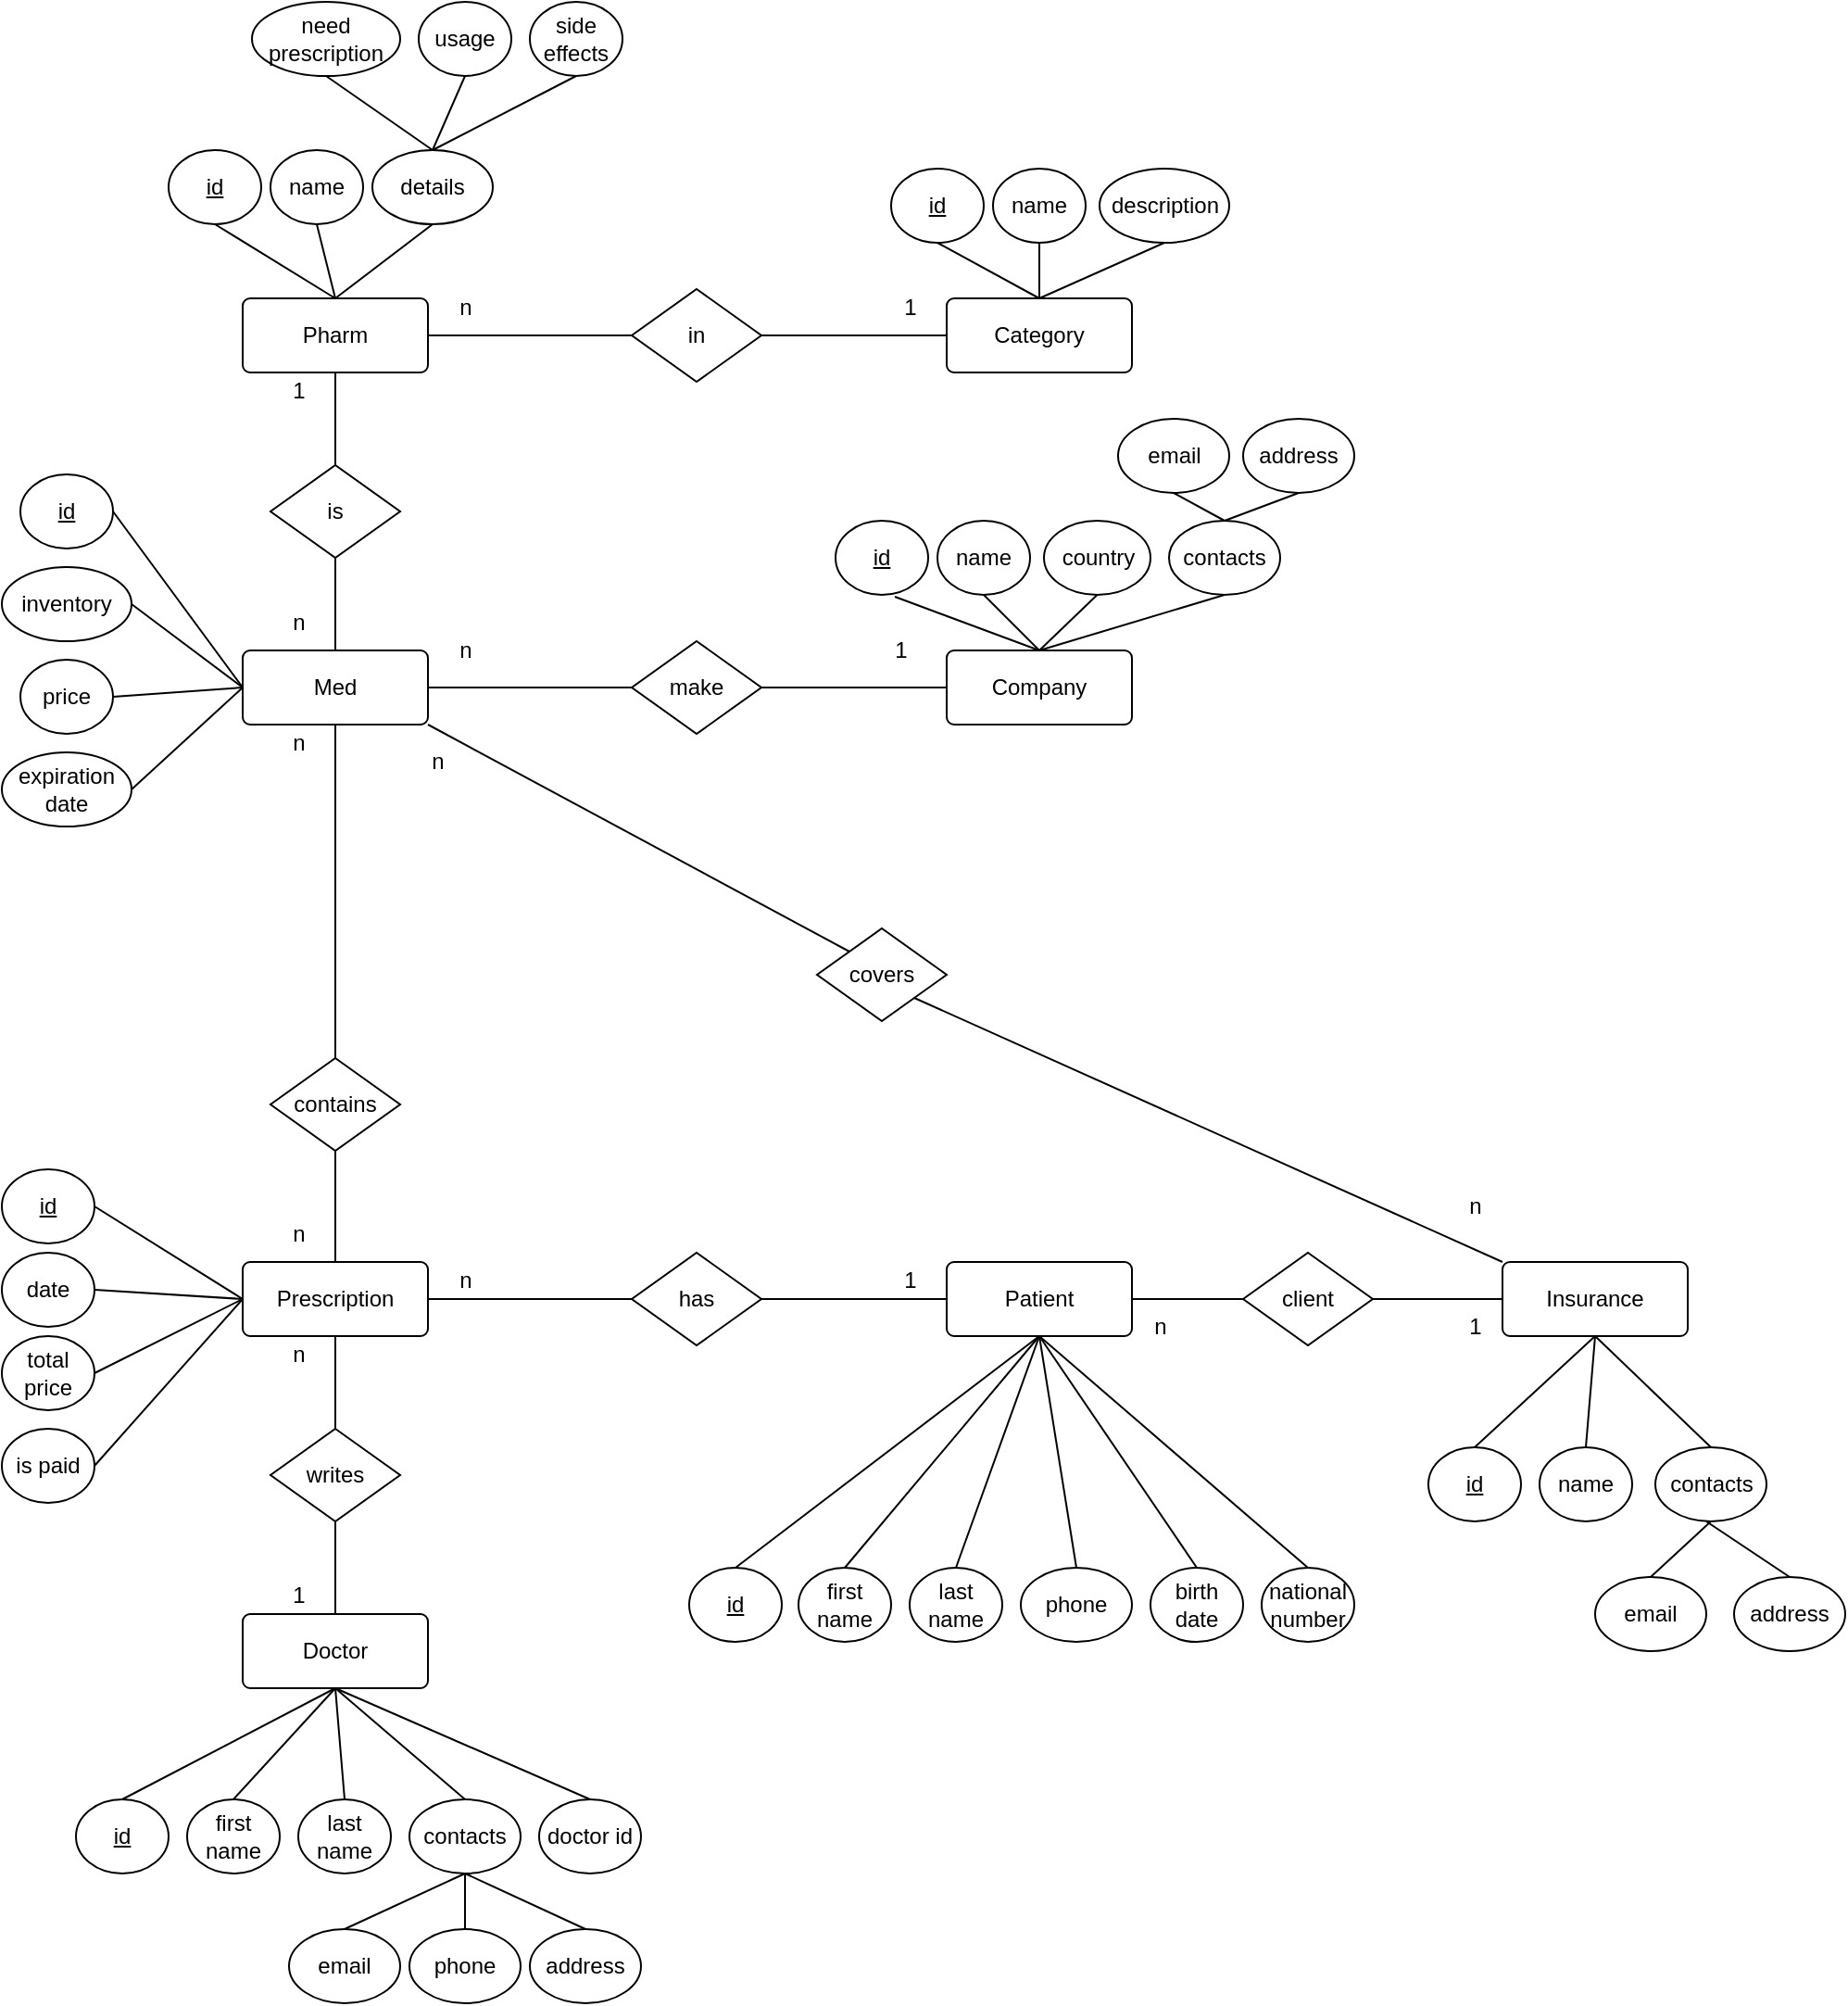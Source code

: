 <mxfile version="20.5.3" type="github">
  <diagram id="48AZBADOfq8RH2QQ7CtG" name="Page-1">
    <mxGraphModel dx="1422" dy="754" grid="1" gridSize="10" guides="1" tooltips="1" connect="1" arrows="1" fold="1" page="1" pageScale="1" pageWidth="850" pageHeight="1100" math="0" shadow="0">
      <root>
        <mxCell id="0" />
        <mxCell id="1" parent="0" />
        <mxCell id="AuoZzeZLEdX44XqtwICL-29" value="" style="edgeStyle=orthogonalEdgeStyle;rounded=0;orthogonalLoop=1;jettySize=auto;html=1;endArrow=none;endFill=0;" parent="1" source="RMq5mAdl47YVY0ZsKR3I-1" target="AuoZzeZLEdX44XqtwICL-26" edge="1">
          <mxGeometry relative="1" as="geometry" />
        </mxCell>
        <mxCell id="RMq5mAdl47YVY0ZsKR3I-1" value="Doctor" style="rounded=1;arcSize=10;whiteSpace=wrap;html=1;align=center;" parent="1" vertex="1">
          <mxGeometry x="170" y="920" width="100" height="40" as="geometry" />
        </mxCell>
        <mxCell id="AuoZzeZLEdX44XqtwICL-69" style="edgeStyle=none;rounded=0;orthogonalLoop=1;jettySize=auto;html=1;exitX=0.5;exitY=0;exitDx=0;exitDy=0;entryX=0.5;entryY=1;entryDx=0;entryDy=0;endArrow=none;endFill=0;" parent="1" source="RMq5mAdl47YVY0ZsKR3I-2" target="AuoZzeZLEdX44XqtwICL-68" edge="1">
          <mxGeometry relative="1" as="geometry" />
        </mxCell>
        <mxCell id="AuoZzeZLEdX44XqtwICL-70" style="edgeStyle=none;rounded=0;orthogonalLoop=1;jettySize=auto;html=1;exitX=0.5;exitY=0;exitDx=0;exitDy=0;entryX=0.5;entryY=1;entryDx=0;entryDy=0;endArrow=none;endFill=0;" parent="1" source="RMq5mAdl47YVY0ZsKR3I-2" target="AuoZzeZLEdX44XqtwICL-67" edge="1">
          <mxGeometry relative="1" as="geometry" />
        </mxCell>
        <mxCell id="AuoZzeZLEdX44XqtwICL-72" style="edgeStyle=none;rounded=0;orthogonalLoop=1;jettySize=auto;html=1;exitX=0.5;exitY=0;exitDx=0;exitDy=0;entryX=0.5;entryY=1;entryDx=0;entryDy=0;endArrow=none;endFill=0;" parent="1" source="RMq5mAdl47YVY0ZsKR3I-2" target="AuoZzeZLEdX44XqtwICL-71" edge="1">
          <mxGeometry relative="1" as="geometry" />
        </mxCell>
        <mxCell id="RMq5mAdl47YVY0ZsKR3I-2" value="Category" style="rounded=1;arcSize=10;whiteSpace=wrap;html=1;align=center;" parent="1" vertex="1">
          <mxGeometry x="550" y="210" width="100" height="40" as="geometry" />
        </mxCell>
        <mxCell id="AuoZzeZLEdX44XqtwICL-6" value="" style="edgeStyle=orthogonalEdgeStyle;rounded=0;orthogonalLoop=1;jettySize=auto;html=1;endArrow=none;endFill=0;" parent="1" source="RMq5mAdl47YVY0ZsKR3I-3" target="AuoZzeZLEdX44XqtwICL-3" edge="1">
          <mxGeometry relative="1" as="geometry" />
        </mxCell>
        <mxCell id="AuoZzeZLEdX44XqtwICL-57" style="rounded=0;orthogonalLoop=1;jettySize=auto;html=1;exitX=0.5;exitY=0;exitDx=0;exitDy=0;entryX=0.5;entryY=1;entryDx=0;entryDy=0;endArrow=none;endFill=0;" parent="1" source="RMq5mAdl47YVY0ZsKR3I-3" target="AuoZzeZLEdX44XqtwICL-54" edge="1">
          <mxGeometry relative="1" as="geometry" />
        </mxCell>
        <mxCell id="AuoZzeZLEdX44XqtwICL-65" style="edgeStyle=none;rounded=0;orthogonalLoop=1;jettySize=auto;html=1;exitX=0.5;exitY=0;exitDx=0;exitDy=0;entryX=0.5;entryY=1;entryDx=0;entryDy=0;endArrow=none;endFill=0;" parent="1" source="RMq5mAdl47YVY0ZsKR3I-3" target="AuoZzeZLEdX44XqtwICL-55" edge="1">
          <mxGeometry relative="1" as="geometry" />
        </mxCell>
        <mxCell id="AuoZzeZLEdX44XqtwICL-66" style="edgeStyle=none;rounded=0;orthogonalLoop=1;jettySize=auto;html=1;exitX=0.5;exitY=0;exitDx=0;exitDy=0;entryX=0.5;entryY=1;entryDx=0;entryDy=0;endArrow=none;endFill=0;" parent="1" source="RMq5mAdl47YVY0ZsKR3I-3" target="AuoZzeZLEdX44XqtwICL-52" edge="1">
          <mxGeometry relative="1" as="geometry" />
        </mxCell>
        <mxCell id="RMq5mAdl47YVY0ZsKR3I-3" value="Pharm" style="rounded=1;arcSize=10;whiteSpace=wrap;html=1;align=center;" parent="1" vertex="1">
          <mxGeometry x="170" y="210" width="100" height="40" as="geometry" />
        </mxCell>
        <mxCell id="AuoZzeZLEdX44XqtwICL-15" value="" style="edgeStyle=orthogonalEdgeStyle;rounded=0;orthogonalLoop=1;jettySize=auto;html=1;endArrow=none;endFill=0;" parent="1" source="RMq5mAdl47YVY0ZsKR3I-4" target="AuoZzeZLEdX44XqtwICL-13" edge="1">
          <mxGeometry relative="1" as="geometry" />
        </mxCell>
        <mxCell id="AuoZzeZLEdX44XqtwICL-84" style="edgeStyle=none;rounded=0;orthogonalLoop=1;jettySize=auto;html=1;exitX=0;exitY=0.5;exitDx=0;exitDy=0;entryX=1;entryY=0.5;entryDx=0;entryDy=0;endArrow=none;endFill=0;" parent="1" source="RMq5mAdl47YVY0ZsKR3I-4" target="AuoZzeZLEdX44XqtwICL-79" edge="1">
          <mxGeometry relative="1" as="geometry" />
        </mxCell>
        <mxCell id="RMq5mAdl47YVY0ZsKR3I-4" value="Med" style="rounded=1;arcSize=10;whiteSpace=wrap;html=1;align=center;" parent="1" vertex="1">
          <mxGeometry x="170" y="400" width="100" height="40" as="geometry" />
        </mxCell>
        <mxCell id="AuoZzeZLEdX44XqtwICL-16" value="" style="edgeStyle=orthogonalEdgeStyle;rounded=0;orthogonalLoop=1;jettySize=auto;html=1;endArrow=none;endFill=0;" parent="1" source="RMq5mAdl47YVY0ZsKR3I-8" target="AuoZzeZLEdX44XqtwICL-13" edge="1">
          <mxGeometry relative="1" as="geometry" />
        </mxCell>
        <mxCell id="AuoZzeZLEdX44XqtwICL-76" style="edgeStyle=none;rounded=0;orthogonalLoop=1;jettySize=auto;html=1;exitX=0.5;exitY=0;exitDx=0;exitDy=0;entryX=0.64;entryY=1.025;entryDx=0;entryDy=0;entryPerimeter=0;endArrow=none;endFill=0;" parent="1" source="RMq5mAdl47YVY0ZsKR3I-8" target="AuoZzeZLEdX44XqtwICL-73" edge="1">
          <mxGeometry relative="1" as="geometry" />
        </mxCell>
        <mxCell id="AuoZzeZLEdX44XqtwICL-77" style="edgeStyle=none;rounded=0;orthogonalLoop=1;jettySize=auto;html=1;exitX=0.5;exitY=0;exitDx=0;exitDy=0;entryX=0.5;entryY=1;entryDx=0;entryDy=0;endArrow=none;endFill=0;" parent="1" source="RMq5mAdl47YVY0ZsKR3I-8" target="AuoZzeZLEdX44XqtwICL-74" edge="1">
          <mxGeometry relative="1" as="geometry" />
        </mxCell>
        <mxCell id="AuoZzeZLEdX44XqtwICL-78" style="edgeStyle=none;rounded=0;orthogonalLoop=1;jettySize=auto;html=1;exitX=0.5;exitY=0;exitDx=0;exitDy=0;entryX=0.5;entryY=1;entryDx=0;entryDy=0;endArrow=none;endFill=0;" parent="1" source="RMq5mAdl47YVY0ZsKR3I-8" target="AuoZzeZLEdX44XqtwICL-75" edge="1">
          <mxGeometry relative="1" as="geometry" />
        </mxCell>
        <mxCell id="AuoZzeZLEdX44XqtwICL-138" style="edgeStyle=none;rounded=0;orthogonalLoop=1;jettySize=auto;html=1;exitX=0.5;exitY=0;exitDx=0;exitDy=0;entryX=0.5;entryY=1;entryDx=0;entryDy=0;endArrow=none;endFill=0;" parent="1" source="RMq5mAdl47YVY0ZsKR3I-8" target="AuoZzeZLEdX44XqtwICL-133" edge="1">
          <mxGeometry relative="1" as="geometry" />
        </mxCell>
        <mxCell id="RMq5mAdl47YVY0ZsKR3I-8" value="Company" style="rounded=1;arcSize=10;whiteSpace=wrap;html=1;align=center;" parent="1" vertex="1">
          <mxGeometry x="550" y="400" width="100" height="40" as="geometry" />
        </mxCell>
        <mxCell id="AuoZzeZLEdX44XqtwICL-161" style="edgeStyle=none;rounded=0;orthogonalLoop=1;jettySize=auto;html=1;exitX=0;exitY=0;exitDx=0;exitDy=0;endArrow=none;endFill=0;entryX=1;entryY=1;entryDx=0;entryDy=0;" parent="1" source="RMq5mAdl47YVY0ZsKR3I-10" target="AuoZzeZLEdX44XqtwICL-162" edge="1">
          <mxGeometry relative="1" as="geometry">
            <mxPoint x="580" y="590" as="targetPoint" />
          </mxGeometry>
        </mxCell>
        <mxCell id="RMq5mAdl47YVY0ZsKR3I-10" value="Insurance" style="rounded=1;arcSize=10;whiteSpace=wrap;html=1;align=center;" parent="1" vertex="1">
          <mxGeometry x="850" y="730" width="100" height="40" as="geometry" />
        </mxCell>
        <mxCell id="AuoZzeZLEdX44XqtwICL-23" value="" style="edgeStyle=orthogonalEdgeStyle;rounded=0;orthogonalLoop=1;jettySize=auto;html=1;endArrow=none;endFill=0;" parent="1" source="RMq5mAdl47YVY0ZsKR3I-11" target="AuoZzeZLEdX44XqtwICL-22" edge="1">
          <mxGeometry relative="1" as="geometry" />
        </mxCell>
        <mxCell id="RMq5mAdl47YVY0ZsKR3I-11" value="Patient" style="rounded=1;arcSize=10;whiteSpace=wrap;html=1;align=center;" parent="1" vertex="1">
          <mxGeometry x="550" y="730" width="100" height="40" as="geometry" />
        </mxCell>
        <mxCell id="RMq5mAdl47YVY0ZsKR3I-12" value="Prescription" style="rounded=1;arcSize=10;whiteSpace=wrap;html=1;align=center;" parent="1" vertex="1">
          <mxGeometry x="170" y="730" width="100" height="40" as="geometry" />
        </mxCell>
        <mxCell id="AuoZzeZLEdX44XqtwICL-5" value="" style="edgeStyle=orthogonalEdgeStyle;rounded=0;orthogonalLoop=1;jettySize=auto;html=1;endArrow=none;endFill=0;" parent="1" source="AuoZzeZLEdX44XqtwICL-3" target="RMq5mAdl47YVY0ZsKR3I-2" edge="1">
          <mxGeometry relative="1" as="geometry" />
        </mxCell>
        <mxCell id="AuoZzeZLEdX44XqtwICL-3" value="in" style="shape=rhombus;perimeter=rhombusPerimeter;whiteSpace=wrap;html=1;align=center;" parent="1" vertex="1">
          <mxGeometry x="380" y="205" width="70" height="50" as="geometry" />
        </mxCell>
        <mxCell id="AuoZzeZLEdX44XqtwICL-9" value="" style="edgeStyle=orthogonalEdgeStyle;rounded=0;orthogonalLoop=1;jettySize=auto;html=1;endArrow=none;endFill=0;" parent="1" source="AuoZzeZLEdX44XqtwICL-8" target="RMq5mAdl47YVY0ZsKR3I-3" edge="1">
          <mxGeometry relative="1" as="geometry" />
        </mxCell>
        <mxCell id="AuoZzeZLEdX44XqtwICL-11" value="" style="edgeStyle=orthogonalEdgeStyle;rounded=0;orthogonalLoop=1;jettySize=auto;html=1;endArrow=none;endFill=0;" parent="1" source="AuoZzeZLEdX44XqtwICL-8" target="RMq5mAdl47YVY0ZsKR3I-4" edge="1">
          <mxGeometry relative="1" as="geometry" />
        </mxCell>
        <mxCell id="AuoZzeZLEdX44XqtwICL-8" value="is" style="shape=rhombus;perimeter=rhombusPerimeter;whiteSpace=wrap;html=1;align=center;" parent="1" vertex="1">
          <mxGeometry x="185" y="300" width="70" height="50" as="geometry" />
        </mxCell>
        <mxCell id="AuoZzeZLEdX44XqtwICL-13" value="make" style="shape=rhombus;perimeter=rhombusPerimeter;whiteSpace=wrap;html=1;align=center;" parent="1" vertex="1">
          <mxGeometry x="380" y="395" width="70" height="50" as="geometry" />
        </mxCell>
        <mxCell id="AuoZzeZLEdX44XqtwICL-20" value="" style="edgeStyle=orthogonalEdgeStyle;rounded=0;orthogonalLoop=1;jettySize=auto;html=1;endArrow=none;endFill=0;" parent="1" source="AuoZzeZLEdX44XqtwICL-19" target="RMq5mAdl47YVY0ZsKR3I-4" edge="1">
          <mxGeometry relative="1" as="geometry" />
        </mxCell>
        <mxCell id="AuoZzeZLEdX44XqtwICL-21" value="" style="edgeStyle=orthogonalEdgeStyle;rounded=0;orthogonalLoop=1;jettySize=auto;html=1;endArrow=none;endFill=0;" parent="1" source="AuoZzeZLEdX44XqtwICL-19" target="RMq5mAdl47YVY0ZsKR3I-12" edge="1">
          <mxGeometry relative="1" as="geometry" />
        </mxCell>
        <mxCell id="AuoZzeZLEdX44XqtwICL-19" value="contains" style="shape=rhombus;perimeter=rhombusPerimeter;whiteSpace=wrap;html=1;align=center;" parent="1" vertex="1">
          <mxGeometry x="185" y="620" width="70" height="50" as="geometry" />
        </mxCell>
        <mxCell id="AuoZzeZLEdX44XqtwICL-27" value="" style="edgeStyle=orthogonalEdgeStyle;rounded=0;orthogonalLoop=1;jettySize=auto;html=1;endArrow=none;endFill=0;" parent="1" source="AuoZzeZLEdX44XqtwICL-22" target="RMq5mAdl47YVY0ZsKR3I-12" edge="1">
          <mxGeometry relative="1" as="geometry" />
        </mxCell>
        <mxCell id="AuoZzeZLEdX44XqtwICL-22" value="has" style="shape=rhombus;perimeter=rhombusPerimeter;whiteSpace=wrap;html=1;align=center;" parent="1" vertex="1">
          <mxGeometry x="380" y="725" width="70" height="50" as="geometry" />
        </mxCell>
        <mxCell id="AuoZzeZLEdX44XqtwICL-28" value="" style="edgeStyle=orthogonalEdgeStyle;rounded=0;orthogonalLoop=1;jettySize=auto;html=1;endArrow=none;endFill=0;" parent="1" source="AuoZzeZLEdX44XqtwICL-26" target="RMq5mAdl47YVY0ZsKR3I-12" edge="1">
          <mxGeometry relative="1" as="geometry" />
        </mxCell>
        <mxCell id="AuoZzeZLEdX44XqtwICL-26" value="writes" style="shape=rhombus;perimeter=rhombusPerimeter;whiteSpace=wrap;html=1;align=center;" parent="1" vertex="1">
          <mxGeometry x="185" y="820" width="70" height="50" as="geometry" />
        </mxCell>
        <mxCell id="AuoZzeZLEdX44XqtwICL-151" style="edgeStyle=none;rounded=0;orthogonalLoop=1;jettySize=auto;html=1;exitX=1;exitY=0.5;exitDx=0;exitDy=0;endArrow=none;endFill=0;" parent="1" source="AuoZzeZLEdX44XqtwICL-31" target="RMq5mAdl47YVY0ZsKR3I-10" edge="1">
          <mxGeometry relative="1" as="geometry" />
        </mxCell>
        <mxCell id="AuoZzeZLEdX44XqtwICL-152" style="edgeStyle=none;rounded=0;orthogonalLoop=1;jettySize=auto;html=1;exitX=0;exitY=0.5;exitDx=0;exitDy=0;entryX=1;entryY=0.5;entryDx=0;entryDy=0;endArrow=none;endFill=0;" parent="1" source="AuoZzeZLEdX44XqtwICL-31" target="RMq5mAdl47YVY0ZsKR3I-11" edge="1">
          <mxGeometry relative="1" as="geometry" />
        </mxCell>
        <mxCell id="AuoZzeZLEdX44XqtwICL-31" value="client" style="shape=rhombus;perimeter=rhombusPerimeter;whiteSpace=wrap;html=1;align=center;" parent="1" vertex="1">
          <mxGeometry x="710" y="725" width="70" height="50" as="geometry" />
        </mxCell>
        <mxCell id="AuoZzeZLEdX44XqtwICL-34" value="n" style="text;html=1;align=center;verticalAlign=middle;resizable=0;points=[];autosize=1;strokeColor=none;fillColor=none;" parent="1" vertex="1">
          <mxGeometry x="275" y="200" width="30" height="30" as="geometry" />
        </mxCell>
        <mxCell id="AuoZzeZLEdX44XqtwICL-35" value="1" style="text;html=1;align=center;verticalAlign=middle;resizable=0;points=[];autosize=1;strokeColor=none;fillColor=none;" parent="1" vertex="1">
          <mxGeometry x="515" y="200" width="30" height="30" as="geometry" />
        </mxCell>
        <mxCell id="AuoZzeZLEdX44XqtwICL-36" value="1" style="text;html=1;align=center;verticalAlign=middle;resizable=0;points=[];autosize=1;strokeColor=none;fillColor=none;" parent="1" vertex="1">
          <mxGeometry x="185" y="245" width="30" height="30" as="geometry" />
        </mxCell>
        <mxCell id="AuoZzeZLEdX44XqtwICL-37" value="n" style="text;html=1;align=center;verticalAlign=middle;resizable=0;points=[];autosize=1;strokeColor=none;fillColor=none;" parent="1" vertex="1">
          <mxGeometry x="185" y="370" width="30" height="30" as="geometry" />
        </mxCell>
        <mxCell id="AuoZzeZLEdX44XqtwICL-42" value="n" style="text;html=1;align=center;verticalAlign=middle;resizable=0;points=[];autosize=1;strokeColor=none;fillColor=none;" parent="1" vertex="1">
          <mxGeometry x="275" y="385" width="30" height="30" as="geometry" />
        </mxCell>
        <mxCell id="AuoZzeZLEdX44XqtwICL-43" value="1" style="text;html=1;align=center;verticalAlign=middle;resizable=0;points=[];autosize=1;strokeColor=none;fillColor=none;" parent="1" vertex="1">
          <mxGeometry x="510" y="385" width="30" height="30" as="geometry" />
        </mxCell>
        <mxCell id="AuoZzeZLEdX44XqtwICL-44" value="n" style="text;html=1;align=center;verticalAlign=middle;resizable=0;points=[];autosize=1;strokeColor=none;fillColor=none;" parent="1" vertex="1">
          <mxGeometry x="185" y="435" width="30" height="30" as="geometry" />
        </mxCell>
        <mxCell id="AuoZzeZLEdX44XqtwICL-45" value="n" style="text;html=1;align=center;verticalAlign=middle;resizable=0;points=[];autosize=1;strokeColor=none;fillColor=none;" parent="1" vertex="1">
          <mxGeometry x="185" y="700" width="30" height="30" as="geometry" />
        </mxCell>
        <mxCell id="AuoZzeZLEdX44XqtwICL-46" value="n" style="text;html=1;align=center;verticalAlign=middle;resizable=0;points=[];autosize=1;strokeColor=none;fillColor=none;" parent="1" vertex="1">
          <mxGeometry x="185" y="765" width="30" height="30" as="geometry" />
        </mxCell>
        <mxCell id="AuoZzeZLEdX44XqtwICL-47" value="1" style="text;html=1;align=center;verticalAlign=middle;resizable=0;points=[];autosize=1;strokeColor=none;fillColor=none;" parent="1" vertex="1">
          <mxGeometry x="185" y="895" width="30" height="30" as="geometry" />
        </mxCell>
        <mxCell id="AuoZzeZLEdX44XqtwICL-48" value="n" style="text;html=1;align=center;verticalAlign=middle;resizable=0;points=[];autosize=1;strokeColor=none;fillColor=none;" parent="1" vertex="1">
          <mxGeometry x="275" y="725" width="30" height="30" as="geometry" />
        </mxCell>
        <mxCell id="AuoZzeZLEdX44XqtwICL-49" value="1" style="text;html=1;align=center;verticalAlign=middle;resizable=0;points=[];autosize=1;strokeColor=none;fillColor=none;" parent="1" vertex="1">
          <mxGeometry x="515" y="725" width="30" height="30" as="geometry" />
        </mxCell>
        <mxCell id="AuoZzeZLEdX44XqtwICL-50" value="n" style="text;html=1;align=center;verticalAlign=middle;resizable=0;points=[];autosize=1;strokeColor=none;fillColor=none;" parent="1" vertex="1">
          <mxGeometry x="650" y="750" width="30" height="30" as="geometry" />
        </mxCell>
        <mxCell id="AuoZzeZLEdX44XqtwICL-51" value="1" style="text;html=1;align=center;verticalAlign=middle;resizable=0;points=[];autosize=1;strokeColor=none;fillColor=none;" parent="1" vertex="1">
          <mxGeometry x="820" y="750" width="30" height="30" as="geometry" />
        </mxCell>
        <mxCell id="AuoZzeZLEdX44XqtwICL-52" value="&lt;u&gt;id&lt;/u&gt;" style="ellipse;whiteSpace=wrap;html=1;rounded=1;arcSize=10;" parent="1" vertex="1">
          <mxGeometry x="130" y="130" width="50" height="40" as="geometry" />
        </mxCell>
        <mxCell id="AuoZzeZLEdX44XqtwICL-54" value="name" style="ellipse;whiteSpace=wrap;html=1;rounded=1;arcSize=10;" parent="1" vertex="1">
          <mxGeometry x="185" y="130" width="50" height="40" as="geometry" />
        </mxCell>
        <mxCell id="AuoZzeZLEdX44XqtwICL-62" style="rounded=0;orthogonalLoop=1;jettySize=auto;html=1;exitX=0.5;exitY=0;exitDx=0;exitDy=0;entryX=0.5;entryY=1;entryDx=0;entryDy=0;endArrow=none;endFill=0;" parent="1" source="AuoZzeZLEdX44XqtwICL-55" target="AuoZzeZLEdX44XqtwICL-59" edge="1">
          <mxGeometry relative="1" as="geometry" />
        </mxCell>
        <mxCell id="AuoZzeZLEdX44XqtwICL-63" style="edgeStyle=none;rounded=0;orthogonalLoop=1;jettySize=auto;html=1;exitX=0.5;exitY=0;exitDx=0;exitDy=0;entryX=0.5;entryY=1;entryDx=0;entryDy=0;endArrow=none;endFill=0;" parent="1" source="AuoZzeZLEdX44XqtwICL-55" target="AuoZzeZLEdX44XqtwICL-58" edge="1">
          <mxGeometry relative="1" as="geometry" />
        </mxCell>
        <mxCell id="AuoZzeZLEdX44XqtwICL-64" style="edgeStyle=none;rounded=0;orthogonalLoop=1;jettySize=auto;html=1;exitX=0.5;exitY=0;exitDx=0;exitDy=0;entryX=0.5;entryY=1;entryDx=0;entryDy=0;endArrow=none;endFill=0;" parent="1" source="AuoZzeZLEdX44XqtwICL-55" target="AuoZzeZLEdX44XqtwICL-61" edge="1">
          <mxGeometry relative="1" as="geometry" />
        </mxCell>
        <mxCell id="AuoZzeZLEdX44XqtwICL-55" value="details" style="ellipse;whiteSpace=wrap;html=1;rounded=1;arcSize=10;" parent="1" vertex="1">
          <mxGeometry x="240" y="130" width="65" height="40" as="geometry" />
        </mxCell>
        <mxCell id="AuoZzeZLEdX44XqtwICL-58" value="need prescription" style="ellipse;whiteSpace=wrap;html=1;rounded=1;arcSize=10;" parent="1" vertex="1">
          <mxGeometry x="175" y="50" width="80" height="40" as="geometry" />
        </mxCell>
        <mxCell id="AuoZzeZLEdX44XqtwICL-59" value="usage" style="ellipse;whiteSpace=wrap;html=1;rounded=1;arcSize=10;" parent="1" vertex="1">
          <mxGeometry x="265" y="50" width="50" height="40" as="geometry" />
        </mxCell>
        <mxCell id="AuoZzeZLEdX44XqtwICL-61" value="side effects" style="ellipse;whiteSpace=wrap;html=1;rounded=1;arcSize=10;" parent="1" vertex="1">
          <mxGeometry x="325" y="50" width="50" height="40" as="geometry" />
        </mxCell>
        <mxCell id="AuoZzeZLEdX44XqtwICL-67" value="&lt;u&gt;id&lt;/u&gt;" style="ellipse;whiteSpace=wrap;html=1;rounded=1;arcSize=10;" parent="1" vertex="1">
          <mxGeometry x="520" y="140" width="50" height="40" as="geometry" />
        </mxCell>
        <mxCell id="AuoZzeZLEdX44XqtwICL-68" value="name" style="ellipse;whiteSpace=wrap;html=1;rounded=1;arcSize=10;" parent="1" vertex="1">
          <mxGeometry x="575" y="140" width="50" height="40" as="geometry" />
        </mxCell>
        <mxCell id="AuoZzeZLEdX44XqtwICL-71" value="description" style="ellipse;whiteSpace=wrap;html=1;rounded=1;arcSize=10;" parent="1" vertex="1">
          <mxGeometry x="632.5" y="140" width="70" height="40" as="geometry" />
        </mxCell>
        <mxCell id="AuoZzeZLEdX44XqtwICL-73" value="&lt;u&gt;id&lt;/u&gt;" style="ellipse;whiteSpace=wrap;html=1;rounded=1;arcSize=10;" parent="1" vertex="1">
          <mxGeometry x="490" y="330" width="50" height="40" as="geometry" />
        </mxCell>
        <mxCell id="AuoZzeZLEdX44XqtwICL-74" value="name" style="ellipse;whiteSpace=wrap;html=1;rounded=1;arcSize=10;" parent="1" vertex="1">
          <mxGeometry x="545" y="330" width="50" height="40" as="geometry" />
        </mxCell>
        <mxCell id="AuoZzeZLEdX44XqtwICL-75" value="country" style="ellipse;whiteSpace=wrap;html=1;rounded=1;arcSize=10;" parent="1" vertex="1">
          <mxGeometry x="602.5" y="330" width="57.5" height="40" as="geometry" />
        </mxCell>
        <mxCell id="AuoZzeZLEdX44XqtwICL-79" value="&lt;u&gt;id&lt;/u&gt;" style="ellipse;whiteSpace=wrap;html=1;rounded=1;arcSize=10;" parent="1" vertex="1">
          <mxGeometry x="50" y="305" width="50" height="40" as="geometry" />
        </mxCell>
        <mxCell id="AuoZzeZLEdX44XqtwICL-85" style="edgeStyle=none;rounded=0;orthogonalLoop=1;jettySize=auto;html=1;exitX=1;exitY=0.5;exitDx=0;exitDy=0;entryX=0;entryY=0.5;entryDx=0;entryDy=0;endArrow=none;endFill=0;" parent="1" source="AuoZzeZLEdX44XqtwICL-81" target="RMq5mAdl47YVY0ZsKR3I-4" edge="1">
          <mxGeometry relative="1" as="geometry" />
        </mxCell>
        <mxCell id="AuoZzeZLEdX44XqtwICL-81" value="inventory" style="ellipse;whiteSpace=wrap;html=1;rounded=1;arcSize=10;" parent="1" vertex="1">
          <mxGeometry x="40" y="355" width="70" height="40" as="geometry" />
        </mxCell>
        <mxCell id="AuoZzeZLEdX44XqtwICL-86" style="edgeStyle=none;rounded=0;orthogonalLoop=1;jettySize=auto;html=1;exitX=1;exitY=0.5;exitDx=0;exitDy=0;endArrow=none;endFill=0;" parent="1" source="AuoZzeZLEdX44XqtwICL-82" edge="1">
          <mxGeometry relative="1" as="geometry">
            <mxPoint x="170" y="420" as="targetPoint" />
          </mxGeometry>
        </mxCell>
        <mxCell id="AuoZzeZLEdX44XqtwICL-82" value="price" style="ellipse;whiteSpace=wrap;html=1;rounded=1;arcSize=10;" parent="1" vertex="1">
          <mxGeometry x="50" y="405" width="50" height="40" as="geometry" />
        </mxCell>
        <mxCell id="AuoZzeZLEdX44XqtwICL-87" style="edgeStyle=none;rounded=0;orthogonalLoop=1;jettySize=auto;html=1;exitX=1;exitY=0.5;exitDx=0;exitDy=0;entryX=0;entryY=0.5;entryDx=0;entryDy=0;endArrow=none;endFill=0;" parent="1" source="AuoZzeZLEdX44XqtwICL-83" target="RMq5mAdl47YVY0ZsKR3I-4" edge="1">
          <mxGeometry relative="1" as="geometry" />
        </mxCell>
        <mxCell id="AuoZzeZLEdX44XqtwICL-83" value="expiration date" style="ellipse;whiteSpace=wrap;html=1;rounded=1;arcSize=10;" parent="1" vertex="1">
          <mxGeometry x="40" y="455" width="70" height="40" as="geometry" />
        </mxCell>
        <mxCell id="AuoZzeZLEdX44XqtwICL-93" style="edgeStyle=none;rounded=0;orthogonalLoop=1;jettySize=auto;html=1;exitX=1;exitY=0.5;exitDx=0;exitDy=0;entryX=0;entryY=0.5;entryDx=0;entryDy=0;endArrow=none;endFill=0;" parent="1" source="AuoZzeZLEdX44XqtwICL-88" target="RMq5mAdl47YVY0ZsKR3I-12" edge="1">
          <mxGeometry relative="1" as="geometry" />
        </mxCell>
        <mxCell id="AuoZzeZLEdX44XqtwICL-88" value="&lt;u&gt;id&lt;/u&gt;" style="ellipse;whiteSpace=wrap;html=1;rounded=1;arcSize=10;" parent="1" vertex="1">
          <mxGeometry x="40" y="680" width="50" height="40" as="geometry" />
        </mxCell>
        <mxCell id="AuoZzeZLEdX44XqtwICL-94" style="edgeStyle=none;rounded=0;orthogonalLoop=1;jettySize=auto;html=1;exitX=1;exitY=0.5;exitDx=0;exitDy=0;endArrow=none;endFill=0;" parent="1" source="AuoZzeZLEdX44XqtwICL-90" edge="1">
          <mxGeometry relative="1" as="geometry">
            <mxPoint x="170" y="750" as="targetPoint" />
          </mxGeometry>
        </mxCell>
        <mxCell id="AuoZzeZLEdX44XqtwICL-90" value="date" style="ellipse;whiteSpace=wrap;html=1;rounded=1;arcSize=10;" parent="1" vertex="1">
          <mxGeometry x="40" y="725" width="50" height="40" as="geometry" />
        </mxCell>
        <mxCell id="AuoZzeZLEdX44XqtwICL-95" style="edgeStyle=none;rounded=0;orthogonalLoop=1;jettySize=auto;html=1;exitX=1;exitY=0.5;exitDx=0;exitDy=0;endArrow=none;endFill=0;" parent="1" source="AuoZzeZLEdX44XqtwICL-91" edge="1">
          <mxGeometry relative="1" as="geometry">
            <mxPoint x="170" y="750" as="targetPoint" />
          </mxGeometry>
        </mxCell>
        <mxCell id="AuoZzeZLEdX44XqtwICL-91" value="total price" style="ellipse;whiteSpace=wrap;html=1;rounded=1;arcSize=10;" parent="1" vertex="1">
          <mxGeometry x="40" y="770" width="50" height="40" as="geometry" />
        </mxCell>
        <mxCell id="AuoZzeZLEdX44XqtwICL-96" style="edgeStyle=none;rounded=0;orthogonalLoop=1;jettySize=auto;html=1;exitX=1;exitY=0.5;exitDx=0;exitDy=0;endArrow=none;endFill=0;" parent="1" source="AuoZzeZLEdX44XqtwICL-92" edge="1">
          <mxGeometry relative="1" as="geometry">
            <mxPoint x="170" y="750" as="targetPoint" />
          </mxGeometry>
        </mxCell>
        <mxCell id="AuoZzeZLEdX44XqtwICL-92" value="is paid" style="ellipse;whiteSpace=wrap;html=1;rounded=1;arcSize=10;" parent="1" vertex="1">
          <mxGeometry x="40" y="820" width="50" height="40" as="geometry" />
        </mxCell>
        <mxCell id="AuoZzeZLEdX44XqtwICL-111" style="edgeStyle=none;rounded=0;orthogonalLoop=1;jettySize=auto;html=1;exitX=0.5;exitY=0;exitDx=0;exitDy=0;entryX=0.5;entryY=1;entryDx=0;entryDy=0;endArrow=none;endFill=0;" parent="1" source="AuoZzeZLEdX44XqtwICL-97" target="RMq5mAdl47YVY0ZsKR3I-1" edge="1">
          <mxGeometry relative="1" as="geometry" />
        </mxCell>
        <mxCell id="AuoZzeZLEdX44XqtwICL-97" value="&lt;u&gt;id&lt;/u&gt;" style="ellipse;whiteSpace=wrap;html=1;rounded=1;arcSize=10;" parent="1" vertex="1">
          <mxGeometry x="80" y="1020" width="50" height="40" as="geometry" />
        </mxCell>
        <mxCell id="AuoZzeZLEdX44XqtwICL-112" style="edgeStyle=none;rounded=0;orthogonalLoop=1;jettySize=auto;html=1;exitX=0.5;exitY=0;exitDx=0;exitDy=0;endArrow=none;endFill=0;" parent="1" source="AuoZzeZLEdX44XqtwICL-98" edge="1">
          <mxGeometry relative="1" as="geometry">
            <mxPoint x="220" y="960" as="targetPoint" />
          </mxGeometry>
        </mxCell>
        <mxCell id="AuoZzeZLEdX44XqtwICL-98" value="first name" style="ellipse;whiteSpace=wrap;html=1;rounded=1;arcSize=10;" parent="1" vertex="1">
          <mxGeometry x="140" y="1020" width="50" height="40" as="geometry" />
        </mxCell>
        <mxCell id="AuoZzeZLEdX44XqtwICL-113" style="edgeStyle=none;rounded=0;orthogonalLoop=1;jettySize=auto;html=1;exitX=0.5;exitY=0;exitDx=0;exitDy=0;endArrow=none;endFill=0;" parent="1" source="AuoZzeZLEdX44XqtwICL-99" edge="1">
          <mxGeometry relative="1" as="geometry">
            <mxPoint x="220" y="960" as="targetPoint" />
          </mxGeometry>
        </mxCell>
        <mxCell id="AuoZzeZLEdX44XqtwICL-99" value="last name" style="ellipse;whiteSpace=wrap;html=1;rounded=1;arcSize=10;" parent="1" vertex="1">
          <mxGeometry x="200" y="1020" width="50" height="40" as="geometry" />
        </mxCell>
        <mxCell id="AuoZzeZLEdX44XqtwICL-114" style="edgeStyle=none;rounded=0;orthogonalLoop=1;jettySize=auto;html=1;exitX=0.5;exitY=0;exitDx=0;exitDy=0;endArrow=none;endFill=0;" parent="1" source="AuoZzeZLEdX44XqtwICL-100" edge="1">
          <mxGeometry relative="1" as="geometry">
            <mxPoint x="220" y="960" as="targetPoint" />
          </mxGeometry>
        </mxCell>
        <mxCell id="AuoZzeZLEdX44XqtwICL-100" value="contacts" style="ellipse;whiteSpace=wrap;html=1;rounded=1;arcSize=10;" parent="1" vertex="1">
          <mxGeometry x="260" y="1020" width="60" height="40" as="geometry" />
        </mxCell>
        <mxCell id="AuoZzeZLEdX44XqtwICL-106" style="edgeStyle=none;rounded=0;orthogonalLoop=1;jettySize=auto;html=1;exitX=0.5;exitY=0;exitDx=0;exitDy=0;entryX=0.5;entryY=1;entryDx=0;entryDy=0;endArrow=none;endFill=0;" parent="1" source="AuoZzeZLEdX44XqtwICL-102" target="AuoZzeZLEdX44XqtwICL-100" edge="1">
          <mxGeometry relative="1" as="geometry" />
        </mxCell>
        <mxCell id="AuoZzeZLEdX44XqtwICL-102" value="email" style="ellipse;whiteSpace=wrap;html=1;rounded=1;arcSize=10;" parent="1" vertex="1">
          <mxGeometry x="195" y="1090" width="60" height="40" as="geometry" />
        </mxCell>
        <mxCell id="AuoZzeZLEdX44XqtwICL-105" style="edgeStyle=none;rounded=0;orthogonalLoop=1;jettySize=auto;html=1;exitX=0.5;exitY=0;exitDx=0;exitDy=0;entryX=0.5;entryY=1;entryDx=0;entryDy=0;endArrow=none;endFill=0;" parent="1" source="AuoZzeZLEdX44XqtwICL-103" target="AuoZzeZLEdX44XqtwICL-100" edge="1">
          <mxGeometry relative="1" as="geometry" />
        </mxCell>
        <mxCell id="AuoZzeZLEdX44XqtwICL-103" value="phone" style="ellipse;whiteSpace=wrap;html=1;rounded=1;arcSize=10;" parent="1" vertex="1">
          <mxGeometry x="260" y="1090" width="60" height="40" as="geometry" />
        </mxCell>
        <mxCell id="AuoZzeZLEdX44XqtwICL-107" style="edgeStyle=none;rounded=0;orthogonalLoop=1;jettySize=auto;html=1;exitX=0.5;exitY=0;exitDx=0;exitDy=0;endArrow=none;endFill=0;" parent="1" source="AuoZzeZLEdX44XqtwICL-104" edge="1">
          <mxGeometry relative="1" as="geometry">
            <mxPoint x="290" y="1060" as="targetPoint" />
          </mxGeometry>
        </mxCell>
        <mxCell id="AuoZzeZLEdX44XqtwICL-104" value="address" style="ellipse;whiteSpace=wrap;html=1;rounded=1;arcSize=10;" parent="1" vertex="1">
          <mxGeometry x="325" y="1090" width="60" height="40" as="geometry" />
        </mxCell>
        <mxCell id="AuoZzeZLEdX44XqtwICL-115" style="edgeStyle=none;rounded=0;orthogonalLoop=1;jettySize=auto;html=1;exitX=0.5;exitY=0;exitDx=0;exitDy=0;endArrow=none;endFill=0;" parent="1" source="AuoZzeZLEdX44XqtwICL-110" edge="1">
          <mxGeometry relative="1" as="geometry">
            <mxPoint x="220" y="960" as="targetPoint" />
          </mxGeometry>
        </mxCell>
        <mxCell id="AuoZzeZLEdX44XqtwICL-110" value="doctor id" style="ellipse;whiteSpace=wrap;html=1;rounded=1;arcSize=10;" parent="1" vertex="1">
          <mxGeometry x="330" y="1020" width="55" height="40" as="geometry" />
        </mxCell>
        <mxCell id="AuoZzeZLEdX44XqtwICL-158" style="edgeStyle=none;rounded=0;orthogonalLoop=1;jettySize=auto;html=1;exitX=0.5;exitY=0;exitDx=0;exitDy=0;endArrow=none;endFill=0;" parent="1" source="AuoZzeZLEdX44XqtwICL-116" edge="1">
          <mxGeometry relative="1" as="geometry">
            <mxPoint x="600" y="770" as="targetPoint" />
          </mxGeometry>
        </mxCell>
        <mxCell id="AuoZzeZLEdX44XqtwICL-116" value="&lt;u&gt;id&lt;/u&gt;" style="ellipse;whiteSpace=wrap;html=1;rounded=1;arcSize=10;" parent="1" vertex="1">
          <mxGeometry x="411" y="895" width="50" height="40" as="geometry" />
        </mxCell>
        <mxCell id="AuoZzeZLEdX44XqtwICL-157" style="edgeStyle=none;rounded=0;orthogonalLoop=1;jettySize=auto;html=1;exitX=0.5;exitY=0;exitDx=0;exitDy=0;endArrow=none;endFill=0;" parent="1" source="AuoZzeZLEdX44XqtwICL-117" edge="1">
          <mxGeometry relative="1" as="geometry">
            <mxPoint x="600" y="770" as="targetPoint" />
          </mxGeometry>
        </mxCell>
        <mxCell id="AuoZzeZLEdX44XqtwICL-117" value="first name" style="ellipse;whiteSpace=wrap;html=1;rounded=1;arcSize=10;" parent="1" vertex="1">
          <mxGeometry x="470" y="895" width="50" height="40" as="geometry" />
        </mxCell>
        <mxCell id="AuoZzeZLEdX44XqtwICL-156" style="edgeStyle=none;rounded=0;orthogonalLoop=1;jettySize=auto;html=1;exitX=0.5;exitY=0;exitDx=0;exitDy=0;endArrow=none;endFill=0;" parent="1" source="AuoZzeZLEdX44XqtwICL-118" edge="1">
          <mxGeometry relative="1" as="geometry">
            <mxPoint x="600" y="770" as="targetPoint" />
          </mxGeometry>
        </mxCell>
        <mxCell id="AuoZzeZLEdX44XqtwICL-118" value="last name" style="ellipse;whiteSpace=wrap;html=1;rounded=1;arcSize=10;" parent="1" vertex="1">
          <mxGeometry x="530" y="895" width="50" height="40" as="geometry" />
        </mxCell>
        <mxCell id="AuoZzeZLEdX44XqtwICL-155" style="edgeStyle=none;rounded=0;orthogonalLoop=1;jettySize=auto;html=1;exitX=0.5;exitY=0;exitDx=0;exitDy=0;entryX=0.5;entryY=1;entryDx=0;entryDy=0;endArrow=none;endFill=0;" parent="1" source="AuoZzeZLEdX44XqtwICL-119" target="RMq5mAdl47YVY0ZsKR3I-11" edge="1">
          <mxGeometry relative="1" as="geometry" />
        </mxCell>
        <mxCell id="AuoZzeZLEdX44XqtwICL-119" value="phone" style="ellipse;whiteSpace=wrap;html=1;rounded=1;arcSize=10;" parent="1" vertex="1">
          <mxGeometry x="590" y="895" width="60" height="40" as="geometry" />
        </mxCell>
        <mxCell id="AuoZzeZLEdX44XqtwICL-154" style="edgeStyle=none;rounded=0;orthogonalLoop=1;jettySize=auto;html=1;exitX=0.5;exitY=0;exitDx=0;exitDy=0;endArrow=none;endFill=0;" parent="1" source="AuoZzeZLEdX44XqtwICL-120" edge="1">
          <mxGeometry relative="1" as="geometry">
            <mxPoint x="600" y="770" as="targetPoint" />
          </mxGeometry>
        </mxCell>
        <mxCell id="AuoZzeZLEdX44XqtwICL-120" value="birth date" style="ellipse;whiteSpace=wrap;html=1;rounded=1;arcSize=10;" parent="1" vertex="1">
          <mxGeometry x="660" y="895" width="50" height="40" as="geometry" />
        </mxCell>
        <mxCell id="AuoZzeZLEdX44XqtwICL-153" style="edgeStyle=none;rounded=0;orthogonalLoop=1;jettySize=auto;html=1;exitX=0.5;exitY=0;exitDx=0;exitDy=0;entryX=0.5;entryY=1;entryDx=0;entryDy=0;endArrow=none;endFill=0;" parent="1" source="AuoZzeZLEdX44XqtwICL-121" target="RMq5mAdl47YVY0ZsKR3I-11" edge="1">
          <mxGeometry relative="1" as="geometry" />
        </mxCell>
        <mxCell id="AuoZzeZLEdX44XqtwICL-121" value="national number" style="ellipse;whiteSpace=wrap;html=1;rounded=1;arcSize=10;" parent="1" vertex="1">
          <mxGeometry x="720" y="895" width="50" height="40" as="geometry" />
        </mxCell>
        <mxCell id="AuoZzeZLEdX44XqtwICL-140" style="edgeStyle=none;rounded=0;orthogonalLoop=1;jettySize=auto;html=1;exitX=0.5;exitY=0;exitDx=0;exitDy=0;entryX=0.5;entryY=1;entryDx=0;entryDy=0;endArrow=none;endFill=0;" parent="1" source="AuoZzeZLEdX44XqtwICL-131" target="RMq5mAdl47YVY0ZsKR3I-10" edge="1">
          <mxGeometry relative="1" as="geometry" />
        </mxCell>
        <mxCell id="AuoZzeZLEdX44XqtwICL-131" value="&lt;u&gt;id&lt;/u&gt;" style="ellipse;whiteSpace=wrap;html=1;rounded=1;arcSize=10;" parent="1" vertex="1">
          <mxGeometry x="810" y="830" width="50" height="40" as="geometry" />
        </mxCell>
        <mxCell id="AuoZzeZLEdX44XqtwICL-136" style="edgeStyle=none;rounded=0;orthogonalLoop=1;jettySize=auto;html=1;exitX=0.5;exitY=0;exitDx=0;exitDy=0;entryX=0.5;entryY=1;entryDx=0;entryDy=0;endArrow=none;endFill=0;" parent="1" source="AuoZzeZLEdX44XqtwICL-133" target="AuoZzeZLEdX44XqtwICL-134" edge="1">
          <mxGeometry relative="1" as="geometry" />
        </mxCell>
        <mxCell id="AuoZzeZLEdX44XqtwICL-137" style="edgeStyle=none;rounded=0;orthogonalLoop=1;jettySize=auto;html=1;exitX=0.5;exitY=0;exitDx=0;exitDy=0;entryX=0.5;entryY=1;entryDx=0;entryDy=0;endArrow=none;endFill=0;" parent="1" source="AuoZzeZLEdX44XqtwICL-133" target="AuoZzeZLEdX44XqtwICL-135" edge="1">
          <mxGeometry relative="1" as="geometry" />
        </mxCell>
        <mxCell id="AuoZzeZLEdX44XqtwICL-133" value="contacts" style="ellipse;whiteSpace=wrap;html=1;rounded=1;arcSize=10;" parent="1" vertex="1">
          <mxGeometry x="670" y="330" width="60" height="40" as="geometry" />
        </mxCell>
        <mxCell id="AuoZzeZLEdX44XqtwICL-134" value="email" style="ellipse;whiteSpace=wrap;html=1;rounded=1;arcSize=10;" parent="1" vertex="1">
          <mxGeometry x="642.5" y="275" width="60" height="40" as="geometry" />
        </mxCell>
        <mxCell id="AuoZzeZLEdX44XqtwICL-135" value="address" style="ellipse;whiteSpace=wrap;html=1;rounded=1;arcSize=10;" parent="1" vertex="1">
          <mxGeometry x="710" y="275" width="60" height="40" as="geometry" />
        </mxCell>
        <mxCell id="AuoZzeZLEdX44XqtwICL-149" style="edgeStyle=none;rounded=0;orthogonalLoop=1;jettySize=auto;html=1;exitX=0.5;exitY=0;exitDx=0;exitDy=0;entryX=0.5;entryY=1;entryDx=0;entryDy=0;endArrow=none;endFill=0;" parent="1" source="AuoZzeZLEdX44XqtwICL-141" target="RMq5mAdl47YVY0ZsKR3I-10" edge="1">
          <mxGeometry relative="1" as="geometry" />
        </mxCell>
        <mxCell id="AuoZzeZLEdX44XqtwICL-141" value="name" style="ellipse;whiteSpace=wrap;html=1;rounded=1;arcSize=10;" parent="1" vertex="1">
          <mxGeometry x="870" y="830" width="50" height="40" as="geometry" />
        </mxCell>
        <mxCell id="AuoZzeZLEdX44XqtwICL-159" style="edgeStyle=none;rounded=0;orthogonalLoop=1;jettySize=auto;html=1;exitX=0.5;exitY=0;exitDx=0;exitDy=0;entryX=0.5;entryY=1;entryDx=0;entryDy=0;endArrow=none;endFill=0;" parent="1" source="AuoZzeZLEdX44XqtwICL-144" target="RMq5mAdl47YVY0ZsKR3I-10" edge="1">
          <mxGeometry relative="1" as="geometry" />
        </mxCell>
        <mxCell id="AuoZzeZLEdX44XqtwICL-144" value="contacts" style="ellipse;whiteSpace=wrap;html=1;rounded=1;arcSize=10;" parent="1" vertex="1">
          <mxGeometry x="932.5" y="830" width="60" height="40" as="geometry" />
        </mxCell>
        <mxCell id="AuoZzeZLEdX44XqtwICL-147" style="edgeStyle=none;rounded=0;orthogonalLoop=1;jettySize=auto;html=1;exitX=0.5;exitY=0;exitDx=0;exitDy=0;entryX=0.5;entryY=1;entryDx=0;entryDy=0;endArrow=none;endFill=0;" parent="1" source="AuoZzeZLEdX44XqtwICL-145" target="AuoZzeZLEdX44XqtwICL-144" edge="1">
          <mxGeometry relative="1" as="geometry" />
        </mxCell>
        <mxCell id="AuoZzeZLEdX44XqtwICL-145" value="email" style="ellipse;whiteSpace=wrap;html=1;rounded=1;arcSize=10;" parent="1" vertex="1">
          <mxGeometry x="900" y="900" width="60" height="40" as="geometry" />
        </mxCell>
        <mxCell id="AuoZzeZLEdX44XqtwICL-148" style="edgeStyle=none;rounded=0;orthogonalLoop=1;jettySize=auto;html=1;exitX=0.5;exitY=0;exitDx=0;exitDy=0;endArrow=none;endFill=0;" parent="1" source="AuoZzeZLEdX44XqtwICL-146" edge="1">
          <mxGeometry relative="1" as="geometry">
            <mxPoint x="960" y="870" as="targetPoint" />
          </mxGeometry>
        </mxCell>
        <mxCell id="AuoZzeZLEdX44XqtwICL-146" value="address" style="ellipse;whiteSpace=wrap;html=1;rounded=1;arcSize=10;" parent="1" vertex="1">
          <mxGeometry x="975" y="900" width="60" height="40" as="geometry" />
        </mxCell>
        <mxCell id="AuoZzeZLEdX44XqtwICL-163" style="edgeStyle=none;rounded=0;orthogonalLoop=1;jettySize=auto;html=1;exitX=0;exitY=0;exitDx=0;exitDy=0;entryX=1;entryY=1;entryDx=0;entryDy=0;endArrow=none;endFill=0;" parent="1" source="AuoZzeZLEdX44XqtwICL-162" target="RMq5mAdl47YVY0ZsKR3I-4" edge="1">
          <mxGeometry relative="1" as="geometry" />
        </mxCell>
        <mxCell id="AuoZzeZLEdX44XqtwICL-162" value="covers" style="shape=rhombus;perimeter=rhombusPerimeter;whiteSpace=wrap;html=1;align=center;" parent="1" vertex="1">
          <mxGeometry x="480" y="550" width="70" height="50" as="geometry" />
        </mxCell>
        <mxCell id="AuoZzeZLEdX44XqtwICL-166" value="n" style="text;html=1;align=center;verticalAlign=middle;resizable=0;points=[];autosize=1;strokeColor=none;fillColor=none;" parent="1" vertex="1">
          <mxGeometry x="820" y="685" width="30" height="30" as="geometry" />
        </mxCell>
        <mxCell id="AuoZzeZLEdX44XqtwICL-167" value="n" style="text;html=1;align=center;verticalAlign=middle;resizable=0;points=[];autosize=1;strokeColor=none;fillColor=none;" parent="1" vertex="1">
          <mxGeometry x="260" y="445" width="30" height="30" as="geometry" />
        </mxCell>
      </root>
    </mxGraphModel>
  </diagram>
</mxfile>
